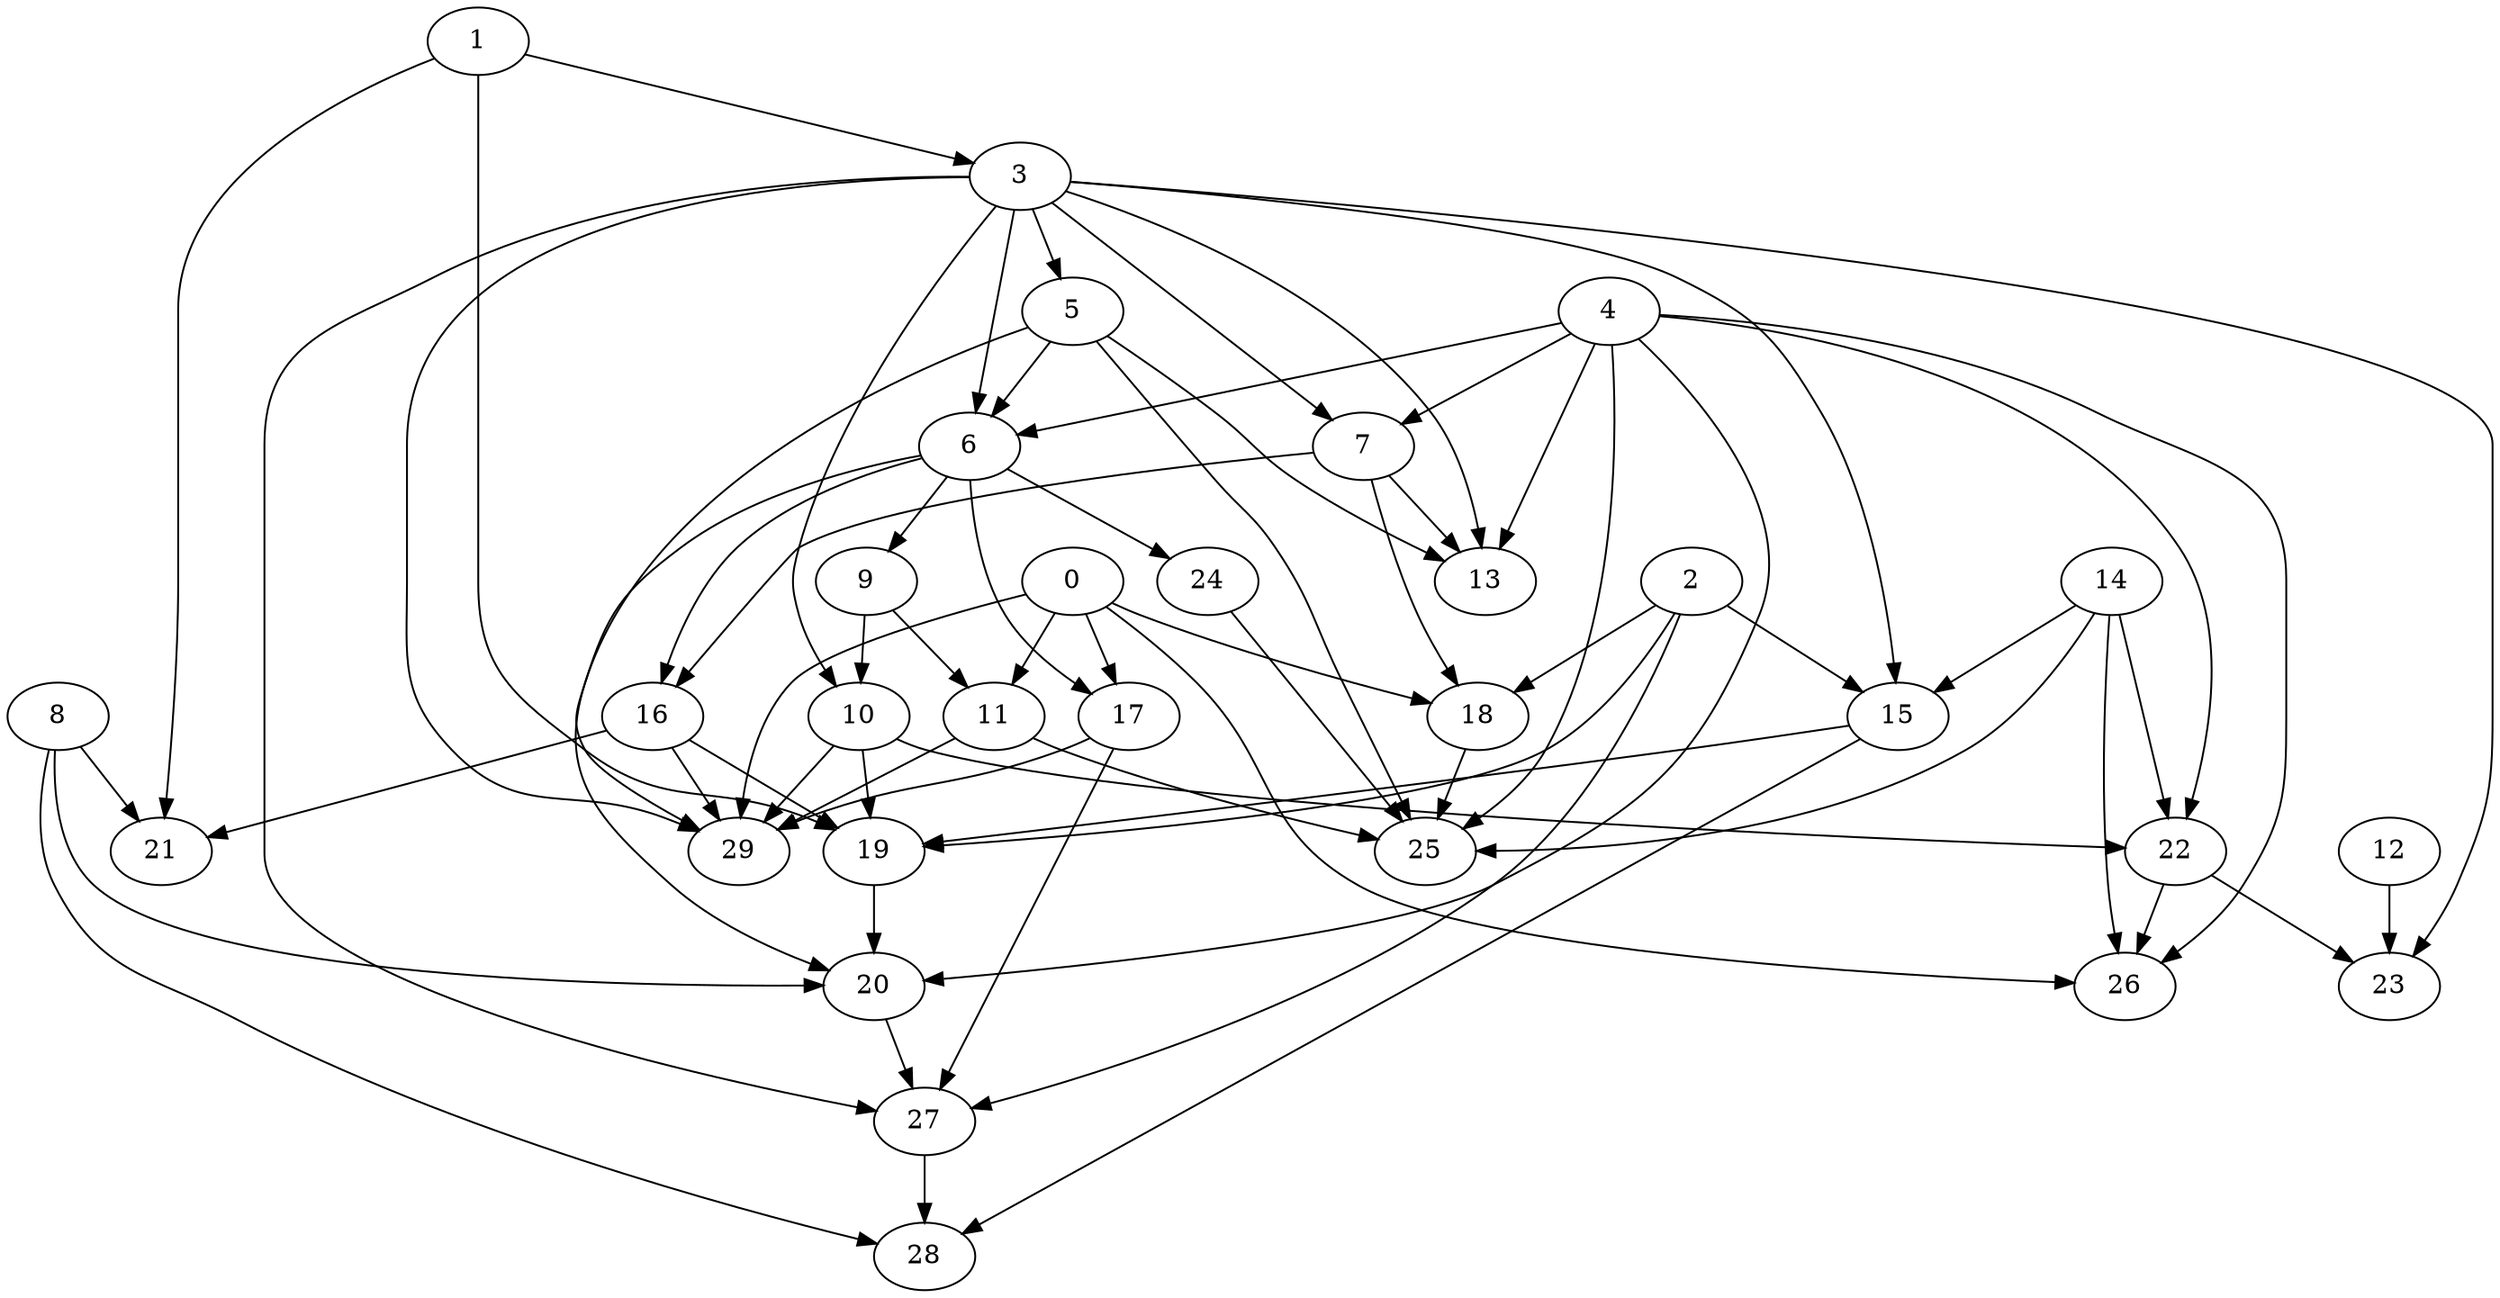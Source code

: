digraph "Random_Nodes_30_Density_2.30_CCR_1.00_WeightType_Random" {
	graph ["Duplicate states"=0,
		GraphType=Random,
		"Max states in OPEN"=0,
		Modes="120000ms; topo-ordered tasks, ; Pruning: task equivalence, fixed order ready list, ; F-value: ; Optimisation: best schedule length (\
SL) optimisation on equal, ",
		NumberOfTasks=30,
		"Pruned using list schedule length"=1,
		"States removed from OPEN"=0,
		TargetSystem="Homogeneous-6",
		"Time to schedule (ms)"=113,
		"Total idle time"=315,
		"Total schedule length"=163,
		"Total sequential time"=433,
		"Total states created"=2
	];
	1	["Finish time"=19,
		Processor=0,
		"Start time"=0,
		Weight=19];
	3	["Finish time"=24,
		Processor=0,
		"Start time"=19,
		Weight=5];
	1 -> 3	[Weight=2];
	19	["Finish time"=113,
		Processor=0,
		"Start time"=102,
		Weight=11];
	1 -> 19	[Weight=9];
	21	["Finish time"=127,
		Processor=3,
		"Start time"=100,
		Weight=27];
	1 -> 21	[Weight=3];
	5	["Finish time"=40,
		Processor=0,
		"Start time"=24,
		Weight=16];
	3 -> 5	[Weight=8];
	6	["Finish time"=64,
		Processor=0,
		"Start time"=40,
		Weight=24];
	3 -> 6	[Weight=5];
	7	["Finish time"=38,
		Processor=1,
		"Start time"=33,
		Weight=5];
	3 -> 7	[Weight=9];
	15	["Finish time"=54,
		Processor=2,
		"Start time"=32,
		Weight=22];
	3 -> 15	[Weight=8];
	10	["Finish time"=102,
		Processor=0,
		"Start time"=91,
		Weight=11];
	3 -> 10	[Weight=2];
	27	["Finish time"=149,
		Processor=0,
		"Start time"=135,
		Weight=14];
	3 -> 27	[Weight=9];
	29	["Finish time"=136,
		Processor=1,
		"Start time"=109,
		Weight=27];
	3 -> 29	[Weight=9];
	23	["Finish time"=137,
		Processor=2,
		"Start time"=123,
		Weight=14];
	3 -> 23	[Weight=2];
	13	["Finish time"=49,
		Processor=5,
		"Start time"=44,
		Weight=5];
	3 -> 13	[Weight=3];
	5 -> 6	[Weight=10];
	5 -> 29	[Weight=9];
	25	["Finish time"=129,
		Processor=4,
		"Start time"=118,
		Weight=11];
	5 -> 25	[Weight=10];
	5 -> 13	[Weight=2];
	4	["Finish time"=8,
		Processor=1,
		"Start time"=0,
		Weight=8];
	4 -> 6	[Weight=8];
	4 -> 7	[Weight=2];
	20	["Finish time"=135,
		Processor=0,
		"Start time"=113,
		Weight=22];
	4 -> 20	[Weight=3];
	22	["Finish time"=123,
		Processor=2,
		"Start time"=107,
		Weight=16];
	4 -> 22	[Weight=8];
	4 -> 25	[Weight=5];
	4 -> 13	[Weight=2];
	26	["Finish time"=134,
		Processor=3,
		"Start time"=129,
		Weight=5];
	4 -> 26	[Weight=9];
	9	["Finish time"=91,
		Processor=0,
		"Start time"=64,
		Weight=27];
	6 -> 9	[Weight=9];
	16	["Finish time"=93,
		Processor=1,
		"Start time"=74,
		Weight=19];
	6 -> 16	[Weight=10];
	6 -> 20	[Weight=4];
	17	["Finish time"=73,
		Processor=2,
		"Start time"=68,
		Weight=5];
	6 -> 17	[Weight=4];
	24	["Finish time"=82,
		Processor=4,
		"Start time"=74,
		Weight=8];
	6 -> 24	[Weight=10];
	2	["Finish time"=24,
		Processor=2,
		"Start time"=0,
		Weight=24];
	2 -> 15	[Weight=3];
	2 -> 19	[Weight=8];
	2 -> 27	[Weight=6];
	18	["Finish time"=45,
		Processor=4,
		"Start time"=40,
		Weight=5];
	2 -> 18	[Weight=7];
	14	["Finish time"=14,
		Processor=3,
		"Start time"=0,
		Weight=14];
	14 -> 15	[Weight=5];
	14 -> 22	[Weight=6];
	14 -> 25	[Weight=10];
	14 -> 26	[Weight=10];
	9 -> 10	[Weight=3];
	11	["Finish time"=109,
		Processor=1,
		"Start time"=98,
		Weight=11];
	9 -> 11	[Weight=7];
	7 -> 16	[Weight=10];
	7 -> 18	[Weight=2];
	7 -> 13	[Weight=6];
	15 -> 19	[Weight=10];
	28	["Finish time"=163,
		Processor=0,
		"Start time"=149,
		Weight=14];
	15 -> 28	[Weight=9];
	16 -> 19	[Weight=9];
	16 -> 21	[Weight=7];
	16 -> 29	[Weight=2];
	10 -> 19	[Weight=3];
	10 -> 22	[Weight=5];
	10 -> 29	[Weight=3];
	8	["Finish time"=14,
		Processor=4,
		"Start time"=0,
		Weight=14];
	8 -> 20	[Weight=10];
	8 -> 21	[Weight=2];
	8 -> 28	[Weight=5];
	19 -> 20	[Weight=2];
	20 -> 27	[Weight=10];
	0	["Finish time"=11,
		Processor=5,
		"Start time"=0,
		Weight=11];
	0 -> 11	[Weight=2];
	0 -> 17	[Weight=9];
	0 -> 29	[Weight=6];
	0 -> 18	[Weight=5];
	0 -> 26	[Weight=9];
	11 -> 29	[Weight=10];
	11 -> 25	[Weight=9];
	17 -> 27	[Weight=5];
	17 -> 29	[Weight=5];
	12	["Finish time"=30,
		Processor=5,
		"Start time"=11,
		Weight=19];
	12 -> 23	[Weight=7];
	22 -> 23	[Weight=6];
	22 -> 26	[Weight=6];
	27 -> 28	[Weight=6];
	18 -> 25	[Weight=10];
	24 -> 25	[Weight=3];
}
